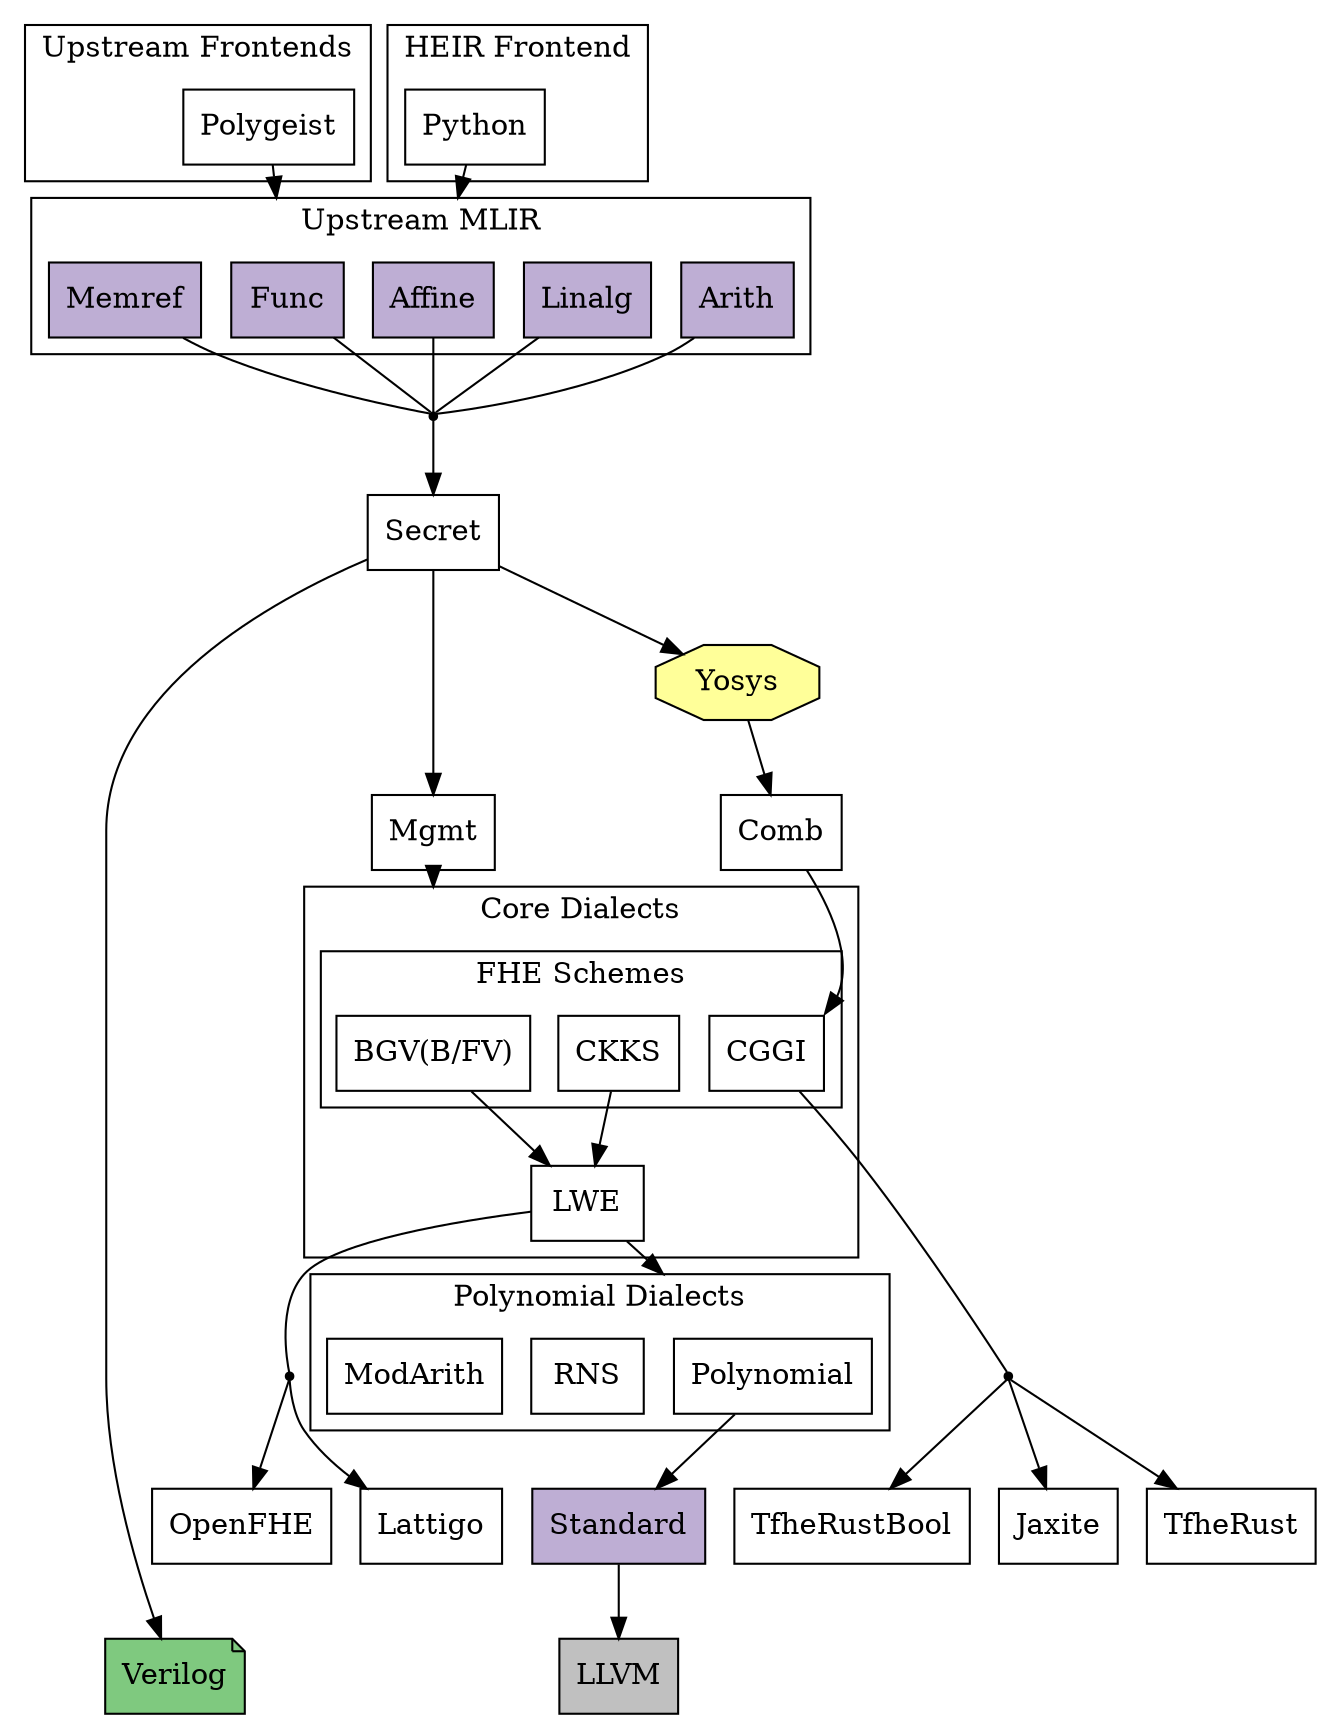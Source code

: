 digraph G {
    // Note: Remember to run `dot -Tsvg dialects.dot > images/dialects.svg` after
    // modifying this file to regenerate the .svg render of the graph.
    rankdir = TB // Top to bottom graph layout
    splines = spline // Curved edges
    node [shape=box, style=filled fillcolor="white"]
    nodesep=0.2 // horizontal compression
    ranksep=0.5 // vertical compression
    compound=true

    subgraph cluster_inputs {
        label = "Upstream Frontends"
        Polygeist
    }

    subgraph cluster_heir_inputs {
        label = "HEIR Frontend"
        Python
    }

    // MLIR dialects
    subgraph cluster_mlir {
        label = "Upstream MLIR"
        node [fillcolor="#beaed4"]
        Arith
        Linalg
        Affine
        Func
        Memref
    }

    lower_from_mlir [shape=point label="" fillcolor=black]
    {Arith Linalg Affine Func Memref} -> lower_from_mlir [arrowhead=none]

    Polygeist -> Func [lhead=cluster_mlir]
    Python -> Affine [lhead=cluster_mlir]

    // External tools
    subgraph external_tools {
      node [shape=octagon fillcolor="#ffff99"]
      Yosys
    }

    Secret [URL="https://heir.dev/docs/dialects/secret/"]
    Comb [URL="https://heir.dev/docs/dialects/comb/"]

    lower_from_mlir -> Secret
    Secret -> Yosys -> Comb

    Verilog [ fillcolor="#7fc97f" shape="note"]
    Secret -> Verilog

    Mgmt [URL="https://heir.dev/docs/dialects/mgmt/"]
    Secret -> Mgmt

    subgraph cluster_fhe {
        label = "Core Dialects"
        LWE [URL="https://heir.dev/docs/dialects/lwe/"]
        subgraph cluster_fhe_schemes {
            label = "FHE Schemes"
            BGV [ label="BGV(B/FV)"  URL="https://heir.dev/docs/dialects/bgv/" ]
            CKKS [URL="https://heir.dev/docs/dialects/ckks/"]
            CGGI [URL="https://heir.dev/docs/dialects/cggi/"]
        }
    }

    Mgmt -> BGV [lhead=cluster_fhe]
    Comb -> CGGI:ne // change e to use the right port of the destination node



    subgraph cluster_poly {
        label="Polynomial Dialects"
        Polynomial [URL="https://heir.dev/docs/dialects/polynomial/"]
        RNS [URL="https://heir.dev/docs/dialects/rns/"]
        ModArith [URL="https://heir.dev/docs/dialects/modarith/"]
    }

    Lattigo  [URL="https://heir.dev/docs/dialects/lattigo/"]
    OpenFHE  [URL="https://heir.dev/docs/dialects/openfhe/"]
    Standard [fillcolor="#beaed4"]  //Tensor, Linalg, Affine etc.
    Jaxite [URL="https://heir.dev/docs/dialects/jaxite/"]
    TfheRust [URL="https://heir.dev/docs/dialects/tfherust/"]
    TfheRustBool [URL="https://heir.dev/docs/dialects/tfherustbool/"]

    LLVM [fillcolor="gray"]

    BGV -> LWE
    CKKS -> LWE
    lower_from_lwe [shape=point label="" fillcolor=black]
    LWE -> lower_from_lwe [arrowhead=none]
    lower_from_lwe ->  {OpenFHE Lattigo}
    LWE -> Polynomial [lhead=cluster_poly]
    lower_from_cggi [shape=point label="" fillcolor=black]
    CGGI -> lower_from_cggi [arrowhead=none]
    lower_from_cggi -> {Jaxite TfheRust TfheRustBool}

    Polynomial -> Standard
    Standard -> LLVM


    // Invisible edges for layout adjustments
    edge [style=invis]
    //This is a real edge but invisible now for simplicity
    Arith -> Yosys
    // Keep RNS below FHE Schemes
    LWE -> RNS
    // Keep Poly above Targets
    Polynomial -> {Lattigo OpenFHE TfheRust TfheRustBool Jaxite}
    // Keep Verilog below Targets: LeftmostTarget -> Verilog
    OpenFHE -> Verilog
}
